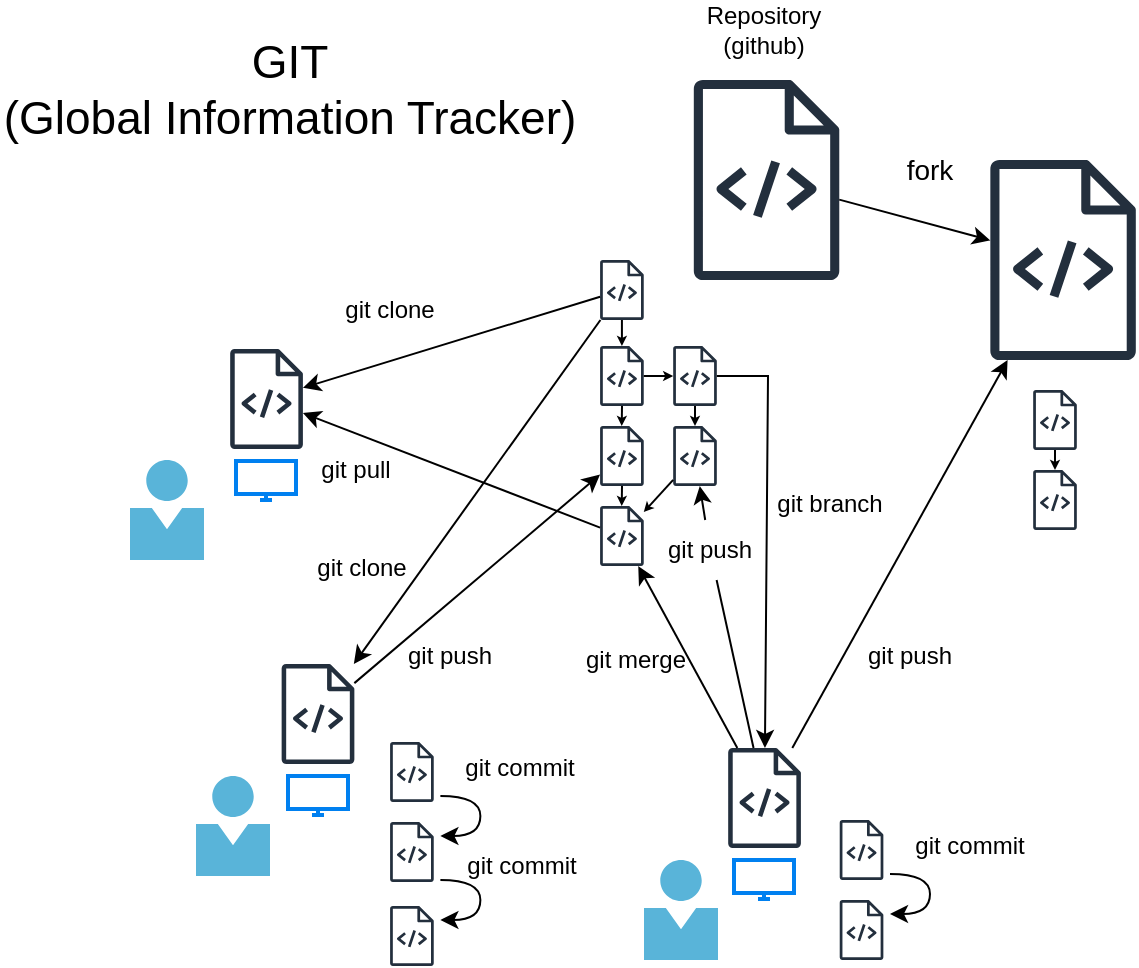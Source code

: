 <mxfile version="21.6.8" type="device">
  <diagram name="Page-1" id="3wRQnYbdYOkXf5iyZCq9">
    <mxGraphModel dx="1080" dy="660" grid="1" gridSize="10" guides="1" tooltips="1" connect="1" arrows="1" fold="1" page="1" pageScale="1" pageWidth="1100" pageHeight="850" math="0" shadow="0">
      <root>
        <mxCell id="0" />
        <mxCell id="1" parent="0" />
        <mxCell id="dikV59hCr1-30PdfAIN_-1" value="" style="sketch=0;outlineConnect=0;fontColor=#232F3E;gradientColor=none;fillColor=#232F3D;strokeColor=none;dashed=0;verticalLabelPosition=bottom;verticalAlign=top;align=center;html=1;fontSize=12;fontStyle=0;aspect=fixed;pointerEvents=1;shape=mxgraph.aws4.source_code;" vertex="1" parent="1">
          <mxGeometry x="391.73" y="60" width="73.08" height="100" as="geometry" />
        </mxCell>
        <mxCell id="dikV59hCr1-30PdfAIN_-2" value="" style="image;sketch=0;aspect=fixed;html=1;points=[];align=center;fontSize=12;image=img/lib/mscae/Person.svg;" vertex="1" parent="1">
          <mxGeometry x="110" y="250" width="37" height="50" as="geometry" />
        </mxCell>
        <mxCell id="dikV59hCr1-30PdfAIN_-3" value="" style="image;sketch=0;aspect=fixed;html=1;points=[];align=center;fontSize=12;image=img/lib/mscae/Person.svg;" vertex="1" parent="1">
          <mxGeometry x="367" y="450" width="37" height="50" as="geometry" />
        </mxCell>
        <mxCell id="dikV59hCr1-30PdfAIN_-4" value="" style="image;sketch=0;aspect=fixed;html=1;points=[];align=center;fontSize=12;image=img/lib/mscae/Person.svg;" vertex="1" parent="1">
          <mxGeometry x="143" y="408" width="37" height="50" as="geometry" />
        </mxCell>
        <mxCell id="dikV59hCr1-30PdfAIN_-5" value="" style="sketch=0;outlineConnect=0;fontColor=#232F3E;gradientColor=none;fillColor=#232F3D;strokeColor=none;dashed=0;verticalLabelPosition=bottom;verticalAlign=top;align=center;html=1;fontSize=12;fontStyle=0;aspect=fixed;pointerEvents=1;shape=mxgraph.aws4.source_code;" vertex="1" parent="1">
          <mxGeometry x="409" y="394" width="36.54" height="50" as="geometry" />
        </mxCell>
        <mxCell id="dikV59hCr1-30PdfAIN_-6" value="" style="sketch=0;outlineConnect=0;fontColor=#232F3E;gradientColor=none;fillColor=#232F3D;strokeColor=none;dashed=0;verticalLabelPosition=bottom;verticalAlign=top;align=center;html=1;fontSize=12;fontStyle=0;aspect=fixed;pointerEvents=1;shape=mxgraph.aws4.source_code;" vertex="1" parent="1">
          <mxGeometry x="185.73" y="352" width="36.54" height="50" as="geometry" />
        </mxCell>
        <mxCell id="dikV59hCr1-30PdfAIN_-7" value="" style="sketch=0;outlineConnect=0;fontColor=#232F3E;gradientColor=none;fillColor=#232F3D;strokeColor=none;dashed=0;verticalLabelPosition=bottom;verticalAlign=top;align=center;html=1;fontSize=12;fontStyle=0;aspect=fixed;pointerEvents=1;shape=mxgraph.aws4.source_code;" vertex="1" parent="1">
          <mxGeometry x="160" y="194.5" width="36.54" height="50" as="geometry" />
        </mxCell>
        <mxCell id="dikV59hCr1-30PdfAIN_-11" value="" style="sketch=0;outlineConnect=0;fontColor=#232F3E;gradientColor=none;fillColor=#232F3D;strokeColor=none;dashed=0;verticalLabelPosition=bottom;verticalAlign=top;align=center;html=1;fontSize=12;fontStyle=0;aspect=fixed;pointerEvents=1;shape=mxgraph.aws4.source_code;" vertex="1" parent="1">
          <mxGeometry x="345" y="150" width="21.92" height="30" as="geometry" />
        </mxCell>
        <mxCell id="dikV59hCr1-30PdfAIN_-12" value="" style="sketch=0;outlineConnect=0;fontColor=#232F3E;gradientColor=none;fillColor=#232F3D;strokeColor=none;dashed=0;verticalLabelPosition=bottom;verticalAlign=top;align=center;html=1;fontSize=12;fontStyle=0;aspect=fixed;pointerEvents=1;shape=mxgraph.aws4.source_code;" vertex="1" parent="1">
          <mxGeometry x="345" y="193" width="21.92" height="30" as="geometry" />
        </mxCell>
        <mxCell id="dikV59hCr1-30PdfAIN_-13" value="" style="sketch=0;outlineConnect=0;fontColor=#232F3E;gradientColor=none;fillColor=#232F3D;strokeColor=none;dashed=0;verticalLabelPosition=bottom;verticalAlign=top;align=center;html=1;fontSize=12;fontStyle=0;aspect=fixed;pointerEvents=1;shape=mxgraph.aws4.source_code;" vertex="1" parent="1">
          <mxGeometry x="381.54" y="193" width="21.92" height="30" as="geometry" />
        </mxCell>
        <mxCell id="dikV59hCr1-30PdfAIN_-14" value="" style="sketch=0;outlineConnect=0;fontColor=#232F3E;gradientColor=none;fillColor=#232F3D;strokeColor=none;dashed=0;verticalLabelPosition=bottom;verticalAlign=top;align=center;html=1;fontSize=12;fontStyle=0;aspect=fixed;pointerEvents=1;shape=mxgraph.aws4.source_code;" vertex="1" parent="1">
          <mxGeometry x="381.54" y="233" width="21.92" height="30" as="geometry" />
        </mxCell>
        <mxCell id="dikV59hCr1-30PdfAIN_-15" value="" style="sketch=0;outlineConnect=0;fontColor=#232F3E;gradientColor=none;fillColor=#232F3D;strokeColor=none;dashed=0;verticalLabelPosition=bottom;verticalAlign=top;align=center;html=1;fontSize=12;fontStyle=0;aspect=fixed;pointerEvents=1;shape=mxgraph.aws4.source_code;" vertex="1" parent="1">
          <mxGeometry x="345" y="233" width="21.92" height="30" as="geometry" />
        </mxCell>
        <mxCell id="dikV59hCr1-30PdfAIN_-16" value="" style="sketch=0;outlineConnect=0;fontColor=#232F3E;gradientColor=none;fillColor=#232F3D;strokeColor=none;dashed=0;verticalLabelPosition=bottom;verticalAlign=top;align=center;html=1;fontSize=12;fontStyle=0;aspect=fixed;pointerEvents=1;shape=mxgraph.aws4.source_code;" vertex="1" parent="1">
          <mxGeometry x="345" y="273" width="21.92" height="30" as="geometry" />
        </mxCell>
        <mxCell id="dikV59hCr1-30PdfAIN_-17" value="" style="endArrow=classic;html=1;rounded=0;endSize=2;" edge="1" parent="1" source="dikV59hCr1-30PdfAIN_-11" target="dikV59hCr1-30PdfAIN_-12">
          <mxGeometry width="50" height="50" relative="1" as="geometry">
            <mxPoint x="356" y="183" as="sourcePoint" />
            <mxPoint x="445" y="253" as="targetPoint" />
          </mxGeometry>
        </mxCell>
        <mxCell id="dikV59hCr1-30PdfAIN_-18" value="" style="endArrow=classic;html=1;rounded=0;endSize=2;" edge="1" parent="1">
          <mxGeometry width="50" height="50" relative="1" as="geometry">
            <mxPoint x="356" y="223" as="sourcePoint" />
            <mxPoint x="355.87" y="233" as="targetPoint" />
          </mxGeometry>
        </mxCell>
        <mxCell id="dikV59hCr1-30PdfAIN_-19" value="" style="endArrow=classic;html=1;rounded=0;endSize=2;" edge="1" parent="1">
          <mxGeometry width="50" height="50" relative="1" as="geometry">
            <mxPoint x="356" y="263" as="sourcePoint" />
            <mxPoint x="355.87" y="273" as="targetPoint" />
          </mxGeometry>
        </mxCell>
        <mxCell id="dikV59hCr1-30PdfAIN_-20" value="" style="endArrow=classic;html=1;rounded=0;endSize=2;" edge="1" parent="1" source="dikV59hCr1-30PdfAIN_-14" target="dikV59hCr1-30PdfAIN_-16">
          <mxGeometry width="50" height="50" relative="1" as="geometry">
            <mxPoint x="366" y="273" as="sourcePoint" />
            <mxPoint x="365.87" y="283" as="targetPoint" />
          </mxGeometry>
        </mxCell>
        <mxCell id="dikV59hCr1-30PdfAIN_-21" value="" style="endArrow=classic;html=1;rounded=0;endSize=2;" edge="1" parent="1" source="dikV59hCr1-30PdfAIN_-12" target="dikV59hCr1-30PdfAIN_-13">
          <mxGeometry width="50" height="50" relative="1" as="geometry">
            <mxPoint x="366" y="190" as="sourcePoint" />
            <mxPoint x="366" y="203" as="targetPoint" />
          </mxGeometry>
        </mxCell>
        <mxCell id="dikV59hCr1-30PdfAIN_-25" value="" style="endArrow=classic;html=1;rounded=0;endSize=2;" edge="1" parent="1" source="dikV59hCr1-30PdfAIN_-13" target="dikV59hCr1-30PdfAIN_-14">
          <mxGeometry width="50" height="50" relative="1" as="geometry">
            <mxPoint x="366" y="233" as="sourcePoint" />
            <mxPoint x="365.87" y="243" as="targetPoint" />
          </mxGeometry>
        </mxCell>
        <mxCell id="dikV59hCr1-30PdfAIN_-26" value="" style="html=1;verticalLabelPosition=bottom;align=center;labelBackgroundColor=#ffffff;verticalAlign=top;strokeWidth=2;strokeColor=#0080F0;shadow=0;dashed=0;shape=mxgraph.ios7.icons.monitor;" vertex="1" parent="1">
          <mxGeometry x="412" y="450" width="30" height="19.5" as="geometry" />
        </mxCell>
        <mxCell id="dikV59hCr1-30PdfAIN_-27" value="" style="html=1;verticalLabelPosition=bottom;align=center;labelBackgroundColor=#ffffff;verticalAlign=top;strokeWidth=2;strokeColor=#0080F0;shadow=0;dashed=0;shape=mxgraph.ios7.icons.monitor;" vertex="1" parent="1">
          <mxGeometry x="189" y="408" width="30" height="19.5" as="geometry" />
        </mxCell>
        <mxCell id="dikV59hCr1-30PdfAIN_-28" value="" style="html=1;verticalLabelPosition=bottom;align=center;labelBackgroundColor=#ffffff;verticalAlign=top;strokeWidth=2;strokeColor=#0080F0;shadow=0;dashed=0;shape=mxgraph.ios7.icons.monitor;" vertex="1" parent="1">
          <mxGeometry x="163" y="250.5" width="30" height="19.5" as="geometry" />
        </mxCell>
        <mxCell id="dikV59hCr1-30PdfAIN_-30" value="" style="endArrow=classic;html=1;rounded=0;" edge="1" parent="1" source="dikV59hCr1-30PdfAIN_-13" target="dikV59hCr1-30PdfAIN_-5">
          <mxGeometry width="50" height="50" relative="1" as="geometry">
            <mxPoint x="480" y="310" as="sourcePoint" />
            <mxPoint x="530" y="290" as="targetPoint" />
            <Array as="points">
              <mxPoint x="429" y="208" />
            </Array>
          </mxGeometry>
        </mxCell>
        <mxCell id="dikV59hCr1-30PdfAIN_-31" value="git branch" style="text;html=1;strokeColor=none;fillColor=none;align=center;verticalAlign=middle;whiteSpace=wrap;rounded=0;" vertex="1" parent="1">
          <mxGeometry x="430" y="257" width="60" height="30" as="geometry" />
        </mxCell>
        <mxCell id="dikV59hCr1-30PdfAIN_-32" value="" style="curved=1;endArrow=classic;html=1;rounded=0;" edge="1" parent="1">
          <mxGeometry width="50" height="50" relative="1" as="geometry">
            <mxPoint x="490" y="457" as="sourcePoint" />
            <mxPoint x="490" y="477" as="targetPoint" />
            <Array as="points">
              <mxPoint x="510" y="457" />
              <mxPoint x="510" y="477" />
              <mxPoint x="490" y="477" />
            </Array>
          </mxGeometry>
        </mxCell>
        <mxCell id="dikV59hCr1-30PdfAIN_-34" value="" style="sketch=0;outlineConnect=0;fontColor=#232F3E;gradientColor=none;fillColor=#232F3D;strokeColor=none;dashed=0;verticalLabelPosition=bottom;verticalAlign=top;align=center;html=1;fontSize=12;fontStyle=0;aspect=fixed;pointerEvents=1;shape=mxgraph.aws4.source_code;" vertex="1" parent="1">
          <mxGeometry x="464.81" y="430" width="21.92" height="30" as="geometry" />
        </mxCell>
        <mxCell id="dikV59hCr1-30PdfAIN_-35" value="" style="sketch=0;outlineConnect=0;fontColor=#232F3E;gradientColor=none;fillColor=#232F3D;strokeColor=none;dashed=0;verticalLabelPosition=bottom;verticalAlign=top;align=center;html=1;fontSize=12;fontStyle=0;aspect=fixed;pointerEvents=1;shape=mxgraph.aws4.source_code;" vertex="1" parent="1">
          <mxGeometry x="464.81" y="470" width="21.92" height="30" as="geometry" />
        </mxCell>
        <mxCell id="dikV59hCr1-30PdfAIN_-36" value="git commit" style="text;html=1;strokeColor=none;fillColor=none;align=center;verticalAlign=middle;whiteSpace=wrap;rounded=0;" vertex="1" parent="1">
          <mxGeometry x="500" y="428" width="60" height="30" as="geometry" />
        </mxCell>
        <mxCell id="dikV59hCr1-30PdfAIN_-37" value="" style="endArrow=classic;html=1;rounded=0;" edge="1" parent="1" source="dikV59hCr1-30PdfAIN_-38" target="dikV59hCr1-30PdfAIN_-14">
          <mxGeometry width="50" height="50" relative="1" as="geometry">
            <mxPoint x="320" y="360" as="sourcePoint" />
            <mxPoint x="370" y="310" as="targetPoint" />
          </mxGeometry>
        </mxCell>
        <mxCell id="dikV59hCr1-30PdfAIN_-40" value="Repository (github)" style="text;html=1;strokeColor=none;fillColor=none;align=center;verticalAlign=middle;whiteSpace=wrap;rounded=0;" vertex="1" parent="1">
          <mxGeometry x="397" y="20" width="60" height="30" as="geometry" />
        </mxCell>
        <mxCell id="dikV59hCr1-30PdfAIN_-41" value="" style="endArrow=classic;html=1;rounded=0;" edge="1" parent="1" source="dikV59hCr1-30PdfAIN_-11" target="dikV59hCr1-30PdfAIN_-6">
          <mxGeometry width="50" height="50" relative="1" as="geometry">
            <mxPoint x="240" y="280" as="sourcePoint" />
            <mxPoint x="230" y="310" as="targetPoint" />
          </mxGeometry>
        </mxCell>
        <mxCell id="dikV59hCr1-30PdfAIN_-42" value="git clone" style="text;html=1;strokeColor=none;fillColor=none;align=center;verticalAlign=middle;whiteSpace=wrap;rounded=0;" vertex="1" parent="1">
          <mxGeometry x="196" y="289" width="60" height="30" as="geometry" />
        </mxCell>
        <mxCell id="dikV59hCr1-30PdfAIN_-43" value="" style="curved=1;endArrow=classic;html=1;rounded=0;" edge="1" parent="1">
          <mxGeometry width="50" height="50" relative="1" as="geometry">
            <mxPoint x="265.19" y="418" as="sourcePoint" />
            <mxPoint x="265.19" y="438" as="targetPoint" />
            <Array as="points">
              <mxPoint x="285.19" y="418" />
              <mxPoint x="285.19" y="438" />
              <mxPoint x="265.19" y="438" />
            </Array>
          </mxGeometry>
        </mxCell>
        <mxCell id="dikV59hCr1-30PdfAIN_-44" value="" style="sketch=0;outlineConnect=0;fontColor=#232F3E;gradientColor=none;fillColor=#232F3D;strokeColor=none;dashed=0;verticalLabelPosition=bottom;verticalAlign=top;align=center;html=1;fontSize=12;fontStyle=0;aspect=fixed;pointerEvents=1;shape=mxgraph.aws4.source_code;" vertex="1" parent="1">
          <mxGeometry x="240" y="391" width="21.92" height="30" as="geometry" />
        </mxCell>
        <mxCell id="dikV59hCr1-30PdfAIN_-45" value="" style="sketch=0;outlineConnect=0;fontColor=#232F3E;gradientColor=none;fillColor=#232F3D;strokeColor=none;dashed=0;verticalLabelPosition=bottom;verticalAlign=top;align=center;html=1;fontSize=12;fontStyle=0;aspect=fixed;pointerEvents=1;shape=mxgraph.aws4.source_code;" vertex="1" parent="1">
          <mxGeometry x="240" y="431" width="21.92" height="30" as="geometry" />
        </mxCell>
        <mxCell id="dikV59hCr1-30PdfAIN_-46" value="git commit" style="text;html=1;strokeColor=none;fillColor=none;align=center;verticalAlign=middle;whiteSpace=wrap;rounded=0;" vertex="1" parent="1">
          <mxGeometry x="275.19" y="389" width="60" height="30" as="geometry" />
        </mxCell>
        <mxCell id="dikV59hCr1-30PdfAIN_-47" value="" style="endArrow=classic;html=1;rounded=0;" edge="1" parent="1" source="dikV59hCr1-30PdfAIN_-6" target="dikV59hCr1-30PdfAIN_-15">
          <mxGeometry width="50" height="50" relative="1" as="geometry">
            <mxPoint x="300" y="360" as="sourcePoint" />
            <mxPoint x="232" y="362" as="targetPoint" />
          </mxGeometry>
        </mxCell>
        <mxCell id="dikV59hCr1-30PdfAIN_-48" value="git push" style="text;html=1;strokeColor=none;fillColor=none;align=center;verticalAlign=middle;whiteSpace=wrap;rounded=0;" vertex="1" parent="1">
          <mxGeometry x="240" y="333" width="60" height="30" as="geometry" />
        </mxCell>
        <mxCell id="dikV59hCr1-30PdfAIN_-49" value="&lt;font style=&quot;font-size: 23px;&quot;&gt;GIT&lt;br&gt;(Global Information Tracker)&lt;/font&gt;" style="text;html=1;strokeColor=none;fillColor=none;align=center;verticalAlign=middle;whiteSpace=wrap;rounded=0;" vertex="1" parent="1">
          <mxGeometry x="45.19" y="20" width="290" height="90" as="geometry" />
        </mxCell>
        <mxCell id="dikV59hCr1-30PdfAIN_-50" value="" style="sketch=0;outlineConnect=0;fontColor=#232F3E;gradientColor=none;fillColor=#232F3D;strokeColor=none;dashed=0;verticalLabelPosition=bottom;verticalAlign=top;align=center;html=1;fontSize=12;fontStyle=0;aspect=fixed;pointerEvents=1;shape=mxgraph.aws4.source_code;" vertex="1" parent="1">
          <mxGeometry x="540" y="100" width="73.08" height="100" as="geometry" />
        </mxCell>
        <mxCell id="dikV59hCr1-30PdfAIN_-51" value="" style="endArrow=classic;html=1;rounded=0;" edge="1" parent="1" source="dikV59hCr1-30PdfAIN_-1" target="dikV59hCr1-30PdfAIN_-50">
          <mxGeometry width="50" height="50" relative="1" as="geometry">
            <mxPoint x="350" y="370" as="sourcePoint" />
            <mxPoint x="400" y="320" as="targetPoint" />
          </mxGeometry>
        </mxCell>
        <mxCell id="dikV59hCr1-30PdfAIN_-52" value="&lt;font style=&quot;font-size: 14px;&quot;&gt;fork&lt;/font&gt;" style="text;html=1;strokeColor=none;fillColor=none;align=center;verticalAlign=middle;whiteSpace=wrap;rounded=0;" vertex="1" parent="1">
          <mxGeometry x="480" y="90" width="60" height="30" as="geometry" />
        </mxCell>
        <mxCell id="dikV59hCr1-30PdfAIN_-53" value="" style="endArrow=classic;html=1;rounded=0;" edge="1" parent="1" source="dikV59hCr1-30PdfAIN_-11" target="dikV59hCr1-30PdfAIN_-7">
          <mxGeometry width="50" height="50" relative="1" as="geometry">
            <mxPoint x="230" y="160" as="sourcePoint" />
            <mxPoint x="300" y="190" as="targetPoint" />
          </mxGeometry>
        </mxCell>
        <mxCell id="dikV59hCr1-30PdfAIN_-55" value="git clone" style="text;html=1;strokeColor=none;fillColor=none;align=center;verticalAlign=middle;whiteSpace=wrap;rounded=0;" vertex="1" parent="1">
          <mxGeometry x="210" y="160" width="60" height="30" as="geometry" />
        </mxCell>
        <mxCell id="dikV59hCr1-30PdfAIN_-56" value="" style="curved=1;endArrow=classic;html=1;rounded=0;" edge="1" parent="1">
          <mxGeometry width="50" height="50" relative="1" as="geometry">
            <mxPoint x="265.19" y="460" as="sourcePoint" />
            <mxPoint x="265.19" y="480" as="targetPoint" />
            <Array as="points">
              <mxPoint x="285.19" y="460" />
              <mxPoint x="285.19" y="480" />
              <mxPoint x="265.19" y="480" />
            </Array>
          </mxGeometry>
        </mxCell>
        <mxCell id="dikV59hCr1-30PdfAIN_-58" value="" style="sketch=0;outlineConnect=0;fontColor=#232F3E;gradientColor=none;fillColor=#232F3D;strokeColor=none;dashed=0;verticalLabelPosition=bottom;verticalAlign=top;align=center;html=1;fontSize=12;fontStyle=0;aspect=fixed;pointerEvents=1;shape=mxgraph.aws4.source_code;" vertex="1" parent="1">
          <mxGeometry x="240" y="473" width="21.92" height="30" as="geometry" />
        </mxCell>
        <mxCell id="dikV59hCr1-30PdfAIN_-59" value="git commit" style="text;html=1;strokeColor=none;fillColor=none;align=center;verticalAlign=middle;whiteSpace=wrap;rounded=0;" vertex="1" parent="1">
          <mxGeometry x="276.19" y="438" width="60" height="30" as="geometry" />
        </mxCell>
        <mxCell id="dikV59hCr1-30PdfAIN_-60" value="" style="endArrow=none;html=1;rounded=0;endSize=0;startSize=0;strokeWidth=1;endFill=0;" edge="1" parent="1" source="dikV59hCr1-30PdfAIN_-5" target="dikV59hCr1-30PdfAIN_-38">
          <mxGeometry width="50" height="50" relative="1" as="geometry">
            <mxPoint x="422" y="394" as="sourcePoint" />
            <mxPoint x="396" y="263" as="targetPoint" />
          </mxGeometry>
        </mxCell>
        <mxCell id="dikV59hCr1-30PdfAIN_-38" value="git push" style="text;html=1;strokeColor=none;fillColor=none;align=center;verticalAlign=middle;whiteSpace=wrap;rounded=0;" vertex="1" parent="1">
          <mxGeometry x="370" y="280" width="60" height="30" as="geometry" />
        </mxCell>
        <mxCell id="dikV59hCr1-30PdfAIN_-61" value="git merge" style="text;html=1;strokeColor=none;fillColor=none;align=center;verticalAlign=middle;whiteSpace=wrap;rounded=0;" vertex="1" parent="1">
          <mxGeometry x="333.19" y="335" width="60" height="30" as="geometry" />
        </mxCell>
        <mxCell id="dikV59hCr1-30PdfAIN_-62" value="" style="endArrow=classic;html=1;rounded=0;" edge="1" parent="1" source="dikV59hCr1-30PdfAIN_-5" target="dikV59hCr1-30PdfAIN_-16">
          <mxGeometry width="50" height="50" relative="1" as="geometry">
            <mxPoint x="374.69" y="389" as="sourcePoint" />
            <mxPoint x="355.69" y="305" as="targetPoint" />
          </mxGeometry>
        </mxCell>
        <mxCell id="dikV59hCr1-30PdfAIN_-64" value="git pull" style="text;html=1;strokeColor=none;fillColor=none;align=center;verticalAlign=middle;whiteSpace=wrap;rounded=0;" vertex="1" parent="1">
          <mxGeometry x="193" y="240" width="60" height="30" as="geometry" />
        </mxCell>
        <mxCell id="dikV59hCr1-30PdfAIN_-65" value="" style="endArrow=classic;html=1;rounded=0;" edge="1" parent="1" source="dikV59hCr1-30PdfAIN_-16" target="dikV59hCr1-30PdfAIN_-7">
          <mxGeometry width="50" height="50" relative="1" as="geometry">
            <mxPoint x="250" y="390" as="sourcePoint" />
            <mxPoint x="300" y="340" as="targetPoint" />
          </mxGeometry>
        </mxCell>
        <mxCell id="dikV59hCr1-30PdfAIN_-66" value="" style="endArrow=classic;html=1;rounded=0;" edge="1" parent="1" source="dikV59hCr1-30PdfAIN_-5" target="dikV59hCr1-30PdfAIN_-50">
          <mxGeometry width="50" height="50" relative="1" as="geometry">
            <mxPoint x="250" y="390" as="sourcePoint" />
            <mxPoint x="610" y="210" as="targetPoint" />
          </mxGeometry>
        </mxCell>
        <mxCell id="dikV59hCr1-30PdfAIN_-67" value="git push" style="text;html=1;strokeColor=none;fillColor=none;align=center;verticalAlign=middle;whiteSpace=wrap;rounded=0;" vertex="1" parent="1">
          <mxGeometry x="470" y="333" width="60" height="30" as="geometry" />
        </mxCell>
        <mxCell id="dikV59hCr1-30PdfAIN_-68" value="" style="sketch=0;outlineConnect=0;fontColor=#232F3E;gradientColor=none;fillColor=#232F3D;strokeColor=none;dashed=0;verticalLabelPosition=bottom;verticalAlign=top;align=center;html=1;fontSize=12;fontStyle=0;aspect=fixed;pointerEvents=1;shape=mxgraph.aws4.source_code;" vertex="1" parent="1">
          <mxGeometry x="561.54" y="215" width="21.92" height="30" as="geometry" />
        </mxCell>
        <mxCell id="dikV59hCr1-30PdfAIN_-69" value="" style="sketch=0;outlineConnect=0;fontColor=#232F3E;gradientColor=none;fillColor=#232F3D;strokeColor=none;dashed=0;verticalLabelPosition=bottom;verticalAlign=top;align=center;html=1;fontSize=12;fontStyle=0;aspect=fixed;pointerEvents=1;shape=mxgraph.aws4.source_code;" vertex="1" parent="1">
          <mxGeometry x="561.54" y="255" width="21.92" height="30" as="geometry" />
        </mxCell>
        <mxCell id="dikV59hCr1-30PdfAIN_-70" value="" style="endArrow=classic;html=1;rounded=0;endSize=2;" edge="1" parent="1" source="dikV59hCr1-30PdfAIN_-68" target="dikV59hCr1-30PdfAIN_-69">
          <mxGeometry width="50" height="50" relative="1" as="geometry">
            <mxPoint x="450" y="230" as="sourcePoint" />
            <mxPoint x="402" y="243" as="targetPoint" />
          </mxGeometry>
        </mxCell>
      </root>
    </mxGraphModel>
  </diagram>
</mxfile>
